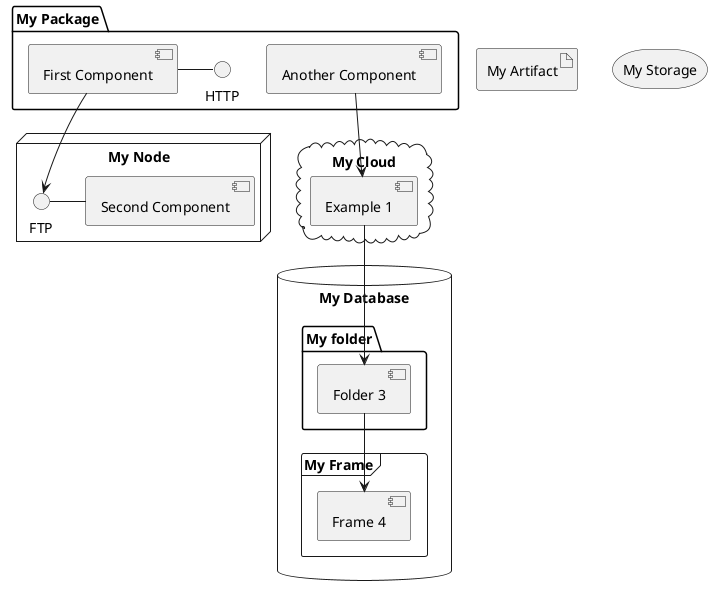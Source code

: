 @startuml
'!include puml-theme-cyborg.puml

package "My Package" {
  HTTP - [First Component]
  [Another Component]
}
 
node "My Node" {
  FTP - [Second Component]
  [First Component] --> FTP
} 

cloud "My Cloud" {
  [Example 1]
}


database "My Database" {
  folder "My folder" {
	[Folder 3]
  }
  frame "My Frame" {
	[Frame 4]
  }
}

artifact "My Artifact"
storage "My Storage"

[Another Component] --> [Example 1]
[Example 1] --> [Folder 3]
[Folder 3] --> [Frame 4]

@enduml